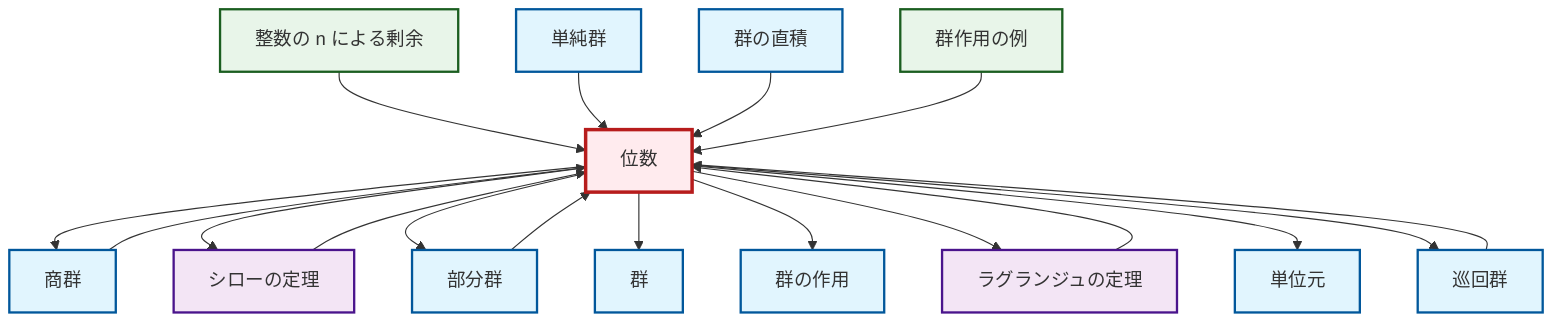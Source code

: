 graph TD
    classDef definition fill:#e1f5fe,stroke:#01579b,stroke-width:2px
    classDef theorem fill:#f3e5f5,stroke:#4a148c,stroke-width:2px
    classDef axiom fill:#fff3e0,stroke:#e65100,stroke-width:2px
    classDef example fill:#e8f5e9,stroke:#1b5e20,stroke-width:2px
    classDef current fill:#ffebee,stroke:#b71c1c,stroke-width:3px
    ex-group-action-examples["群作用の例"]:::example
    thm-lagrange["ラグランジュの定理"]:::theorem
    thm-sylow["シローの定理"]:::theorem
    def-subgroup["部分群"]:::definition
    def-cyclic-group["巡回群"]:::definition
    def-group["群"]:::definition
    def-quotient-group["商群"]:::definition
    def-order["位数"]:::definition
    def-direct-product["群の直積"]:::definition
    ex-quotient-integers-mod-n["整数の n による剰余"]:::example
    def-group-action["群の作用"]:::definition
    def-identity-element["単位元"]:::definition
    def-simple-group["単純群"]:::definition
    def-order --> def-quotient-group
    ex-quotient-integers-mod-n --> def-order
    def-subgroup --> def-order
    def-cyclic-group --> def-order
    def-order --> thm-sylow
    def-simple-group --> def-order
    def-order --> def-subgroup
    def-direct-product --> def-order
    def-order --> def-group
    def-order --> def-group-action
    ex-group-action-examples --> def-order
    thm-sylow --> def-order
    def-quotient-group --> def-order
    def-order --> thm-lagrange
    def-order --> def-identity-element
    thm-lagrange --> def-order
    def-order --> def-cyclic-group
    class def-order current
